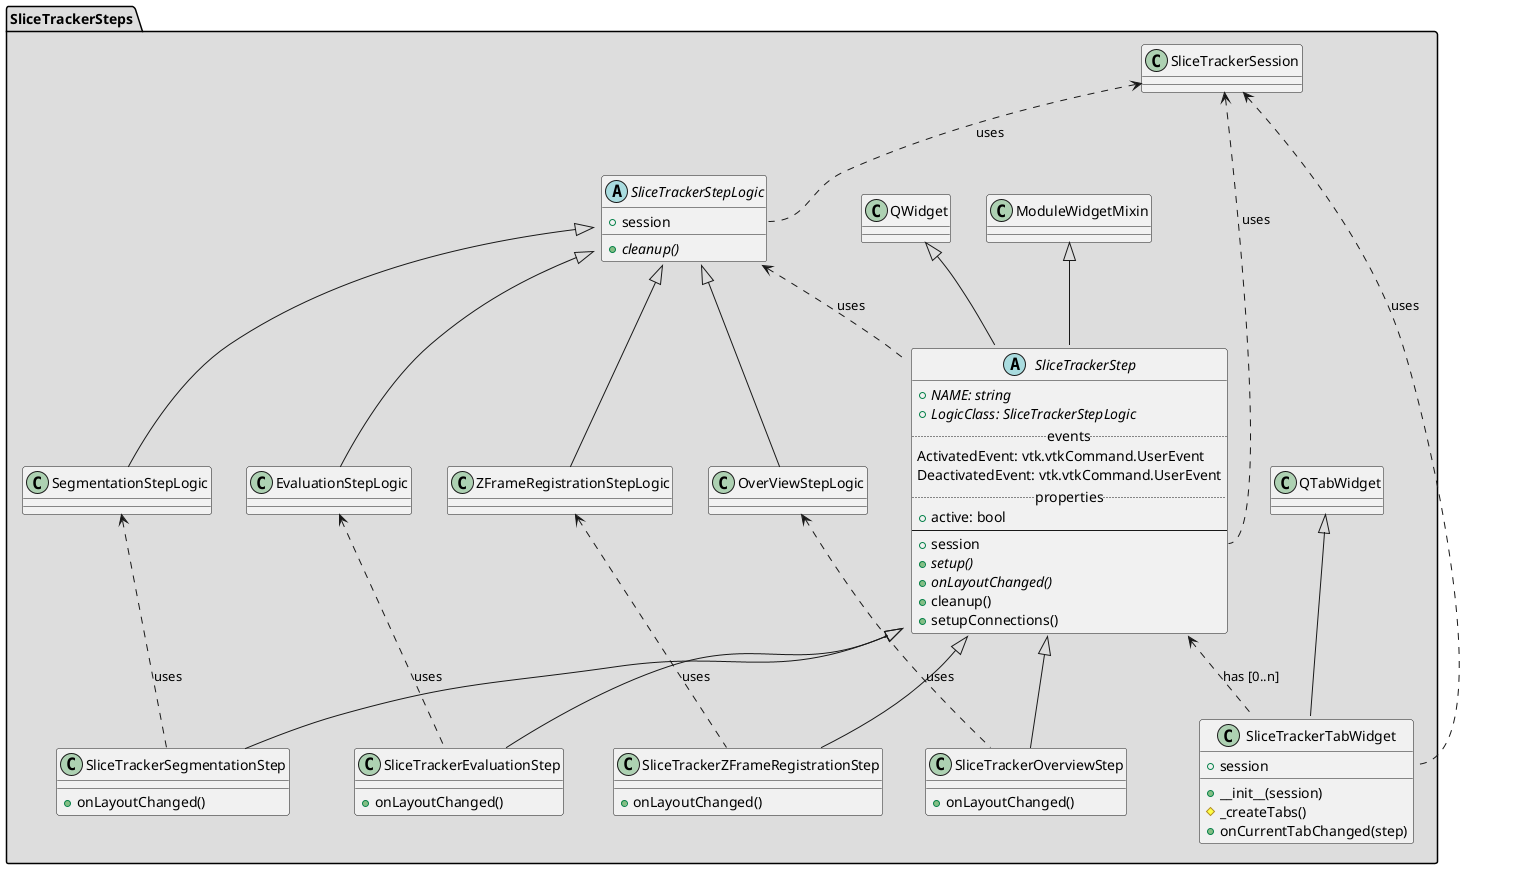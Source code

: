@startuml

package "SliceTrackerSteps" #DDDDDD {


  QTabWidget <|-- SliceTrackerTabWidget
  SliceTrackerStep <.. SliceTrackerTabWidget::steps: has [0..n]

  class SliceTrackerTabWidget {
    + session
    + __init__(session)
    # _createTabs()
    + onCurrentTabChanged(step)
  }

  ModuleWidgetMixin <|-- SliceTrackerStep
  QWidget <|-- SliceTrackerStep

  abstract class SliceTrackerStep {
    + {abstract} NAME: string
    + {abstract} LogicClass: SliceTrackerStepLogic
    .. events ..
    ActivatedEvent: vtk.vtkCommand.UserEvent
    DeactivatedEvent: vtk.vtkCommand.UserEvent
    .. properties ..
    + active: bool
    --
    + session
    + {abstract} setup()
    + {abstract} onLayoutChanged()
    + cleanup()
    + setupConnections()
  }

  abstract class SliceTrackerStepLogic {
    + session
    + {abstract} cleanup()
  }

  class SliceTrackerOverviewStep {
    + onLayoutChanged()
  }

  class SliceTrackerSegmentationStep {
    + onLayoutChanged()
  }

  class SliceTrackerZFrameRegistrationStep {
    + onLayoutChanged()
  }

  class SliceTrackerEvaluationStep {
    + onLayoutChanged()
  }


  'SliceTrackerSession "0" --> "*" SliceTrackerStep

  'class OverViewStepLogic
  'class SegmentationStepLogic
  'class ZFrameRegistrationStepLogic
  'class EvaluationStepLogic
  '
  SliceTrackerStepLogic <|-- OverViewStepLogic
  SliceTrackerStepLogic <|-- SegmentationStepLogic
  SliceTrackerStepLogic <|-- ZFrameRegistrationStepLogic
  SliceTrackerStepLogic <|-- EvaluationStepLogic

  SliceTrackerStep <|-- SliceTrackerOverviewStep
  SliceTrackerStep <|-- SliceTrackerSegmentationStep
  SliceTrackerStep <|-- SliceTrackerZFrameRegistrationStep
  SliceTrackerStep <|-- SliceTrackerEvaluationStep

  OverViewStepLogic <.. SliceTrackerOverviewStep: uses
  SegmentationStepLogic <.. SliceTrackerSegmentationStep: uses
  ZFrameRegistrationStepLogic <.. SliceTrackerZFrameRegistrationStep: uses
  EvaluationStepLogic <.. SliceTrackerEvaluationStep: uses

  SliceTrackerStepLogic <.. SliceTrackerStep : uses

  SliceTrackerSession <.. SliceTrackerStep::session : uses
  SliceTrackerSession <.. SliceTrackerStepLogic::session: uses
  SliceTrackerSession <.. SliceTrackerTabWidget::session: uses
}



@enduml